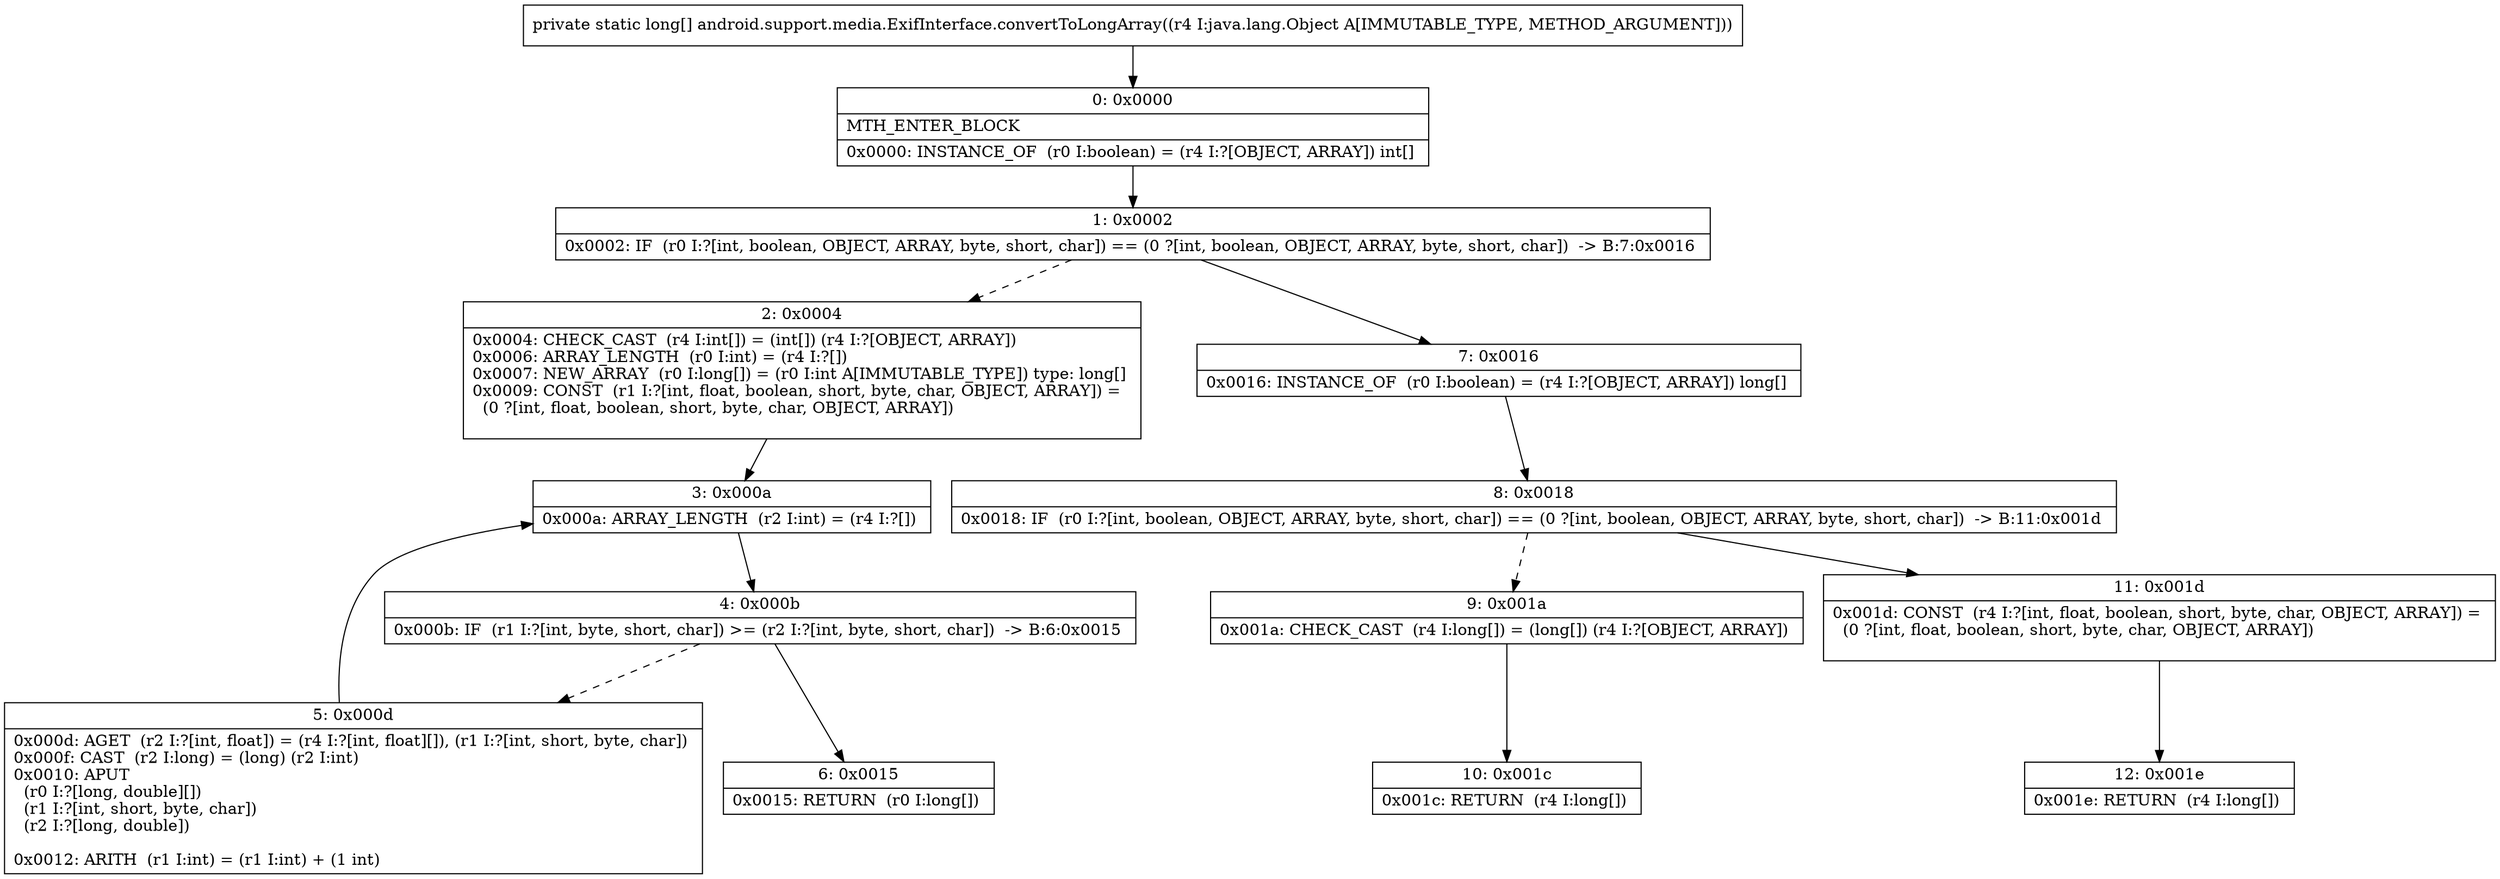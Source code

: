 digraph "CFG forandroid.support.media.ExifInterface.convertToLongArray(Ljava\/lang\/Object;)[J" {
Node_0 [shape=record,label="{0\:\ 0x0000|MTH_ENTER_BLOCK\l|0x0000: INSTANCE_OF  (r0 I:boolean) = (r4 I:?[OBJECT, ARRAY]) int[] \l}"];
Node_1 [shape=record,label="{1\:\ 0x0002|0x0002: IF  (r0 I:?[int, boolean, OBJECT, ARRAY, byte, short, char]) == (0 ?[int, boolean, OBJECT, ARRAY, byte, short, char])  \-\> B:7:0x0016 \l}"];
Node_2 [shape=record,label="{2\:\ 0x0004|0x0004: CHECK_CAST  (r4 I:int[]) = (int[]) (r4 I:?[OBJECT, ARRAY]) \l0x0006: ARRAY_LENGTH  (r0 I:int) = (r4 I:?[]) \l0x0007: NEW_ARRAY  (r0 I:long[]) = (r0 I:int A[IMMUTABLE_TYPE]) type: long[] \l0x0009: CONST  (r1 I:?[int, float, boolean, short, byte, char, OBJECT, ARRAY]) = \l  (0 ?[int, float, boolean, short, byte, char, OBJECT, ARRAY])\l \l}"];
Node_3 [shape=record,label="{3\:\ 0x000a|0x000a: ARRAY_LENGTH  (r2 I:int) = (r4 I:?[]) \l}"];
Node_4 [shape=record,label="{4\:\ 0x000b|0x000b: IF  (r1 I:?[int, byte, short, char]) \>= (r2 I:?[int, byte, short, char])  \-\> B:6:0x0015 \l}"];
Node_5 [shape=record,label="{5\:\ 0x000d|0x000d: AGET  (r2 I:?[int, float]) = (r4 I:?[int, float][]), (r1 I:?[int, short, byte, char]) \l0x000f: CAST  (r2 I:long) = (long) (r2 I:int) \l0x0010: APUT  \l  (r0 I:?[long, double][])\l  (r1 I:?[int, short, byte, char])\l  (r2 I:?[long, double])\l \l0x0012: ARITH  (r1 I:int) = (r1 I:int) + (1 int) \l}"];
Node_6 [shape=record,label="{6\:\ 0x0015|0x0015: RETURN  (r0 I:long[]) \l}"];
Node_7 [shape=record,label="{7\:\ 0x0016|0x0016: INSTANCE_OF  (r0 I:boolean) = (r4 I:?[OBJECT, ARRAY]) long[] \l}"];
Node_8 [shape=record,label="{8\:\ 0x0018|0x0018: IF  (r0 I:?[int, boolean, OBJECT, ARRAY, byte, short, char]) == (0 ?[int, boolean, OBJECT, ARRAY, byte, short, char])  \-\> B:11:0x001d \l}"];
Node_9 [shape=record,label="{9\:\ 0x001a|0x001a: CHECK_CAST  (r4 I:long[]) = (long[]) (r4 I:?[OBJECT, ARRAY]) \l}"];
Node_10 [shape=record,label="{10\:\ 0x001c|0x001c: RETURN  (r4 I:long[]) \l}"];
Node_11 [shape=record,label="{11\:\ 0x001d|0x001d: CONST  (r4 I:?[int, float, boolean, short, byte, char, OBJECT, ARRAY]) = \l  (0 ?[int, float, boolean, short, byte, char, OBJECT, ARRAY])\l \l}"];
Node_12 [shape=record,label="{12\:\ 0x001e|0x001e: RETURN  (r4 I:long[]) \l}"];
MethodNode[shape=record,label="{private static long[] android.support.media.ExifInterface.convertToLongArray((r4 I:java.lang.Object A[IMMUTABLE_TYPE, METHOD_ARGUMENT])) }"];
MethodNode -> Node_0;
Node_0 -> Node_1;
Node_1 -> Node_2[style=dashed];
Node_1 -> Node_7;
Node_2 -> Node_3;
Node_3 -> Node_4;
Node_4 -> Node_5[style=dashed];
Node_4 -> Node_6;
Node_5 -> Node_3;
Node_7 -> Node_8;
Node_8 -> Node_9[style=dashed];
Node_8 -> Node_11;
Node_9 -> Node_10;
Node_11 -> Node_12;
}

